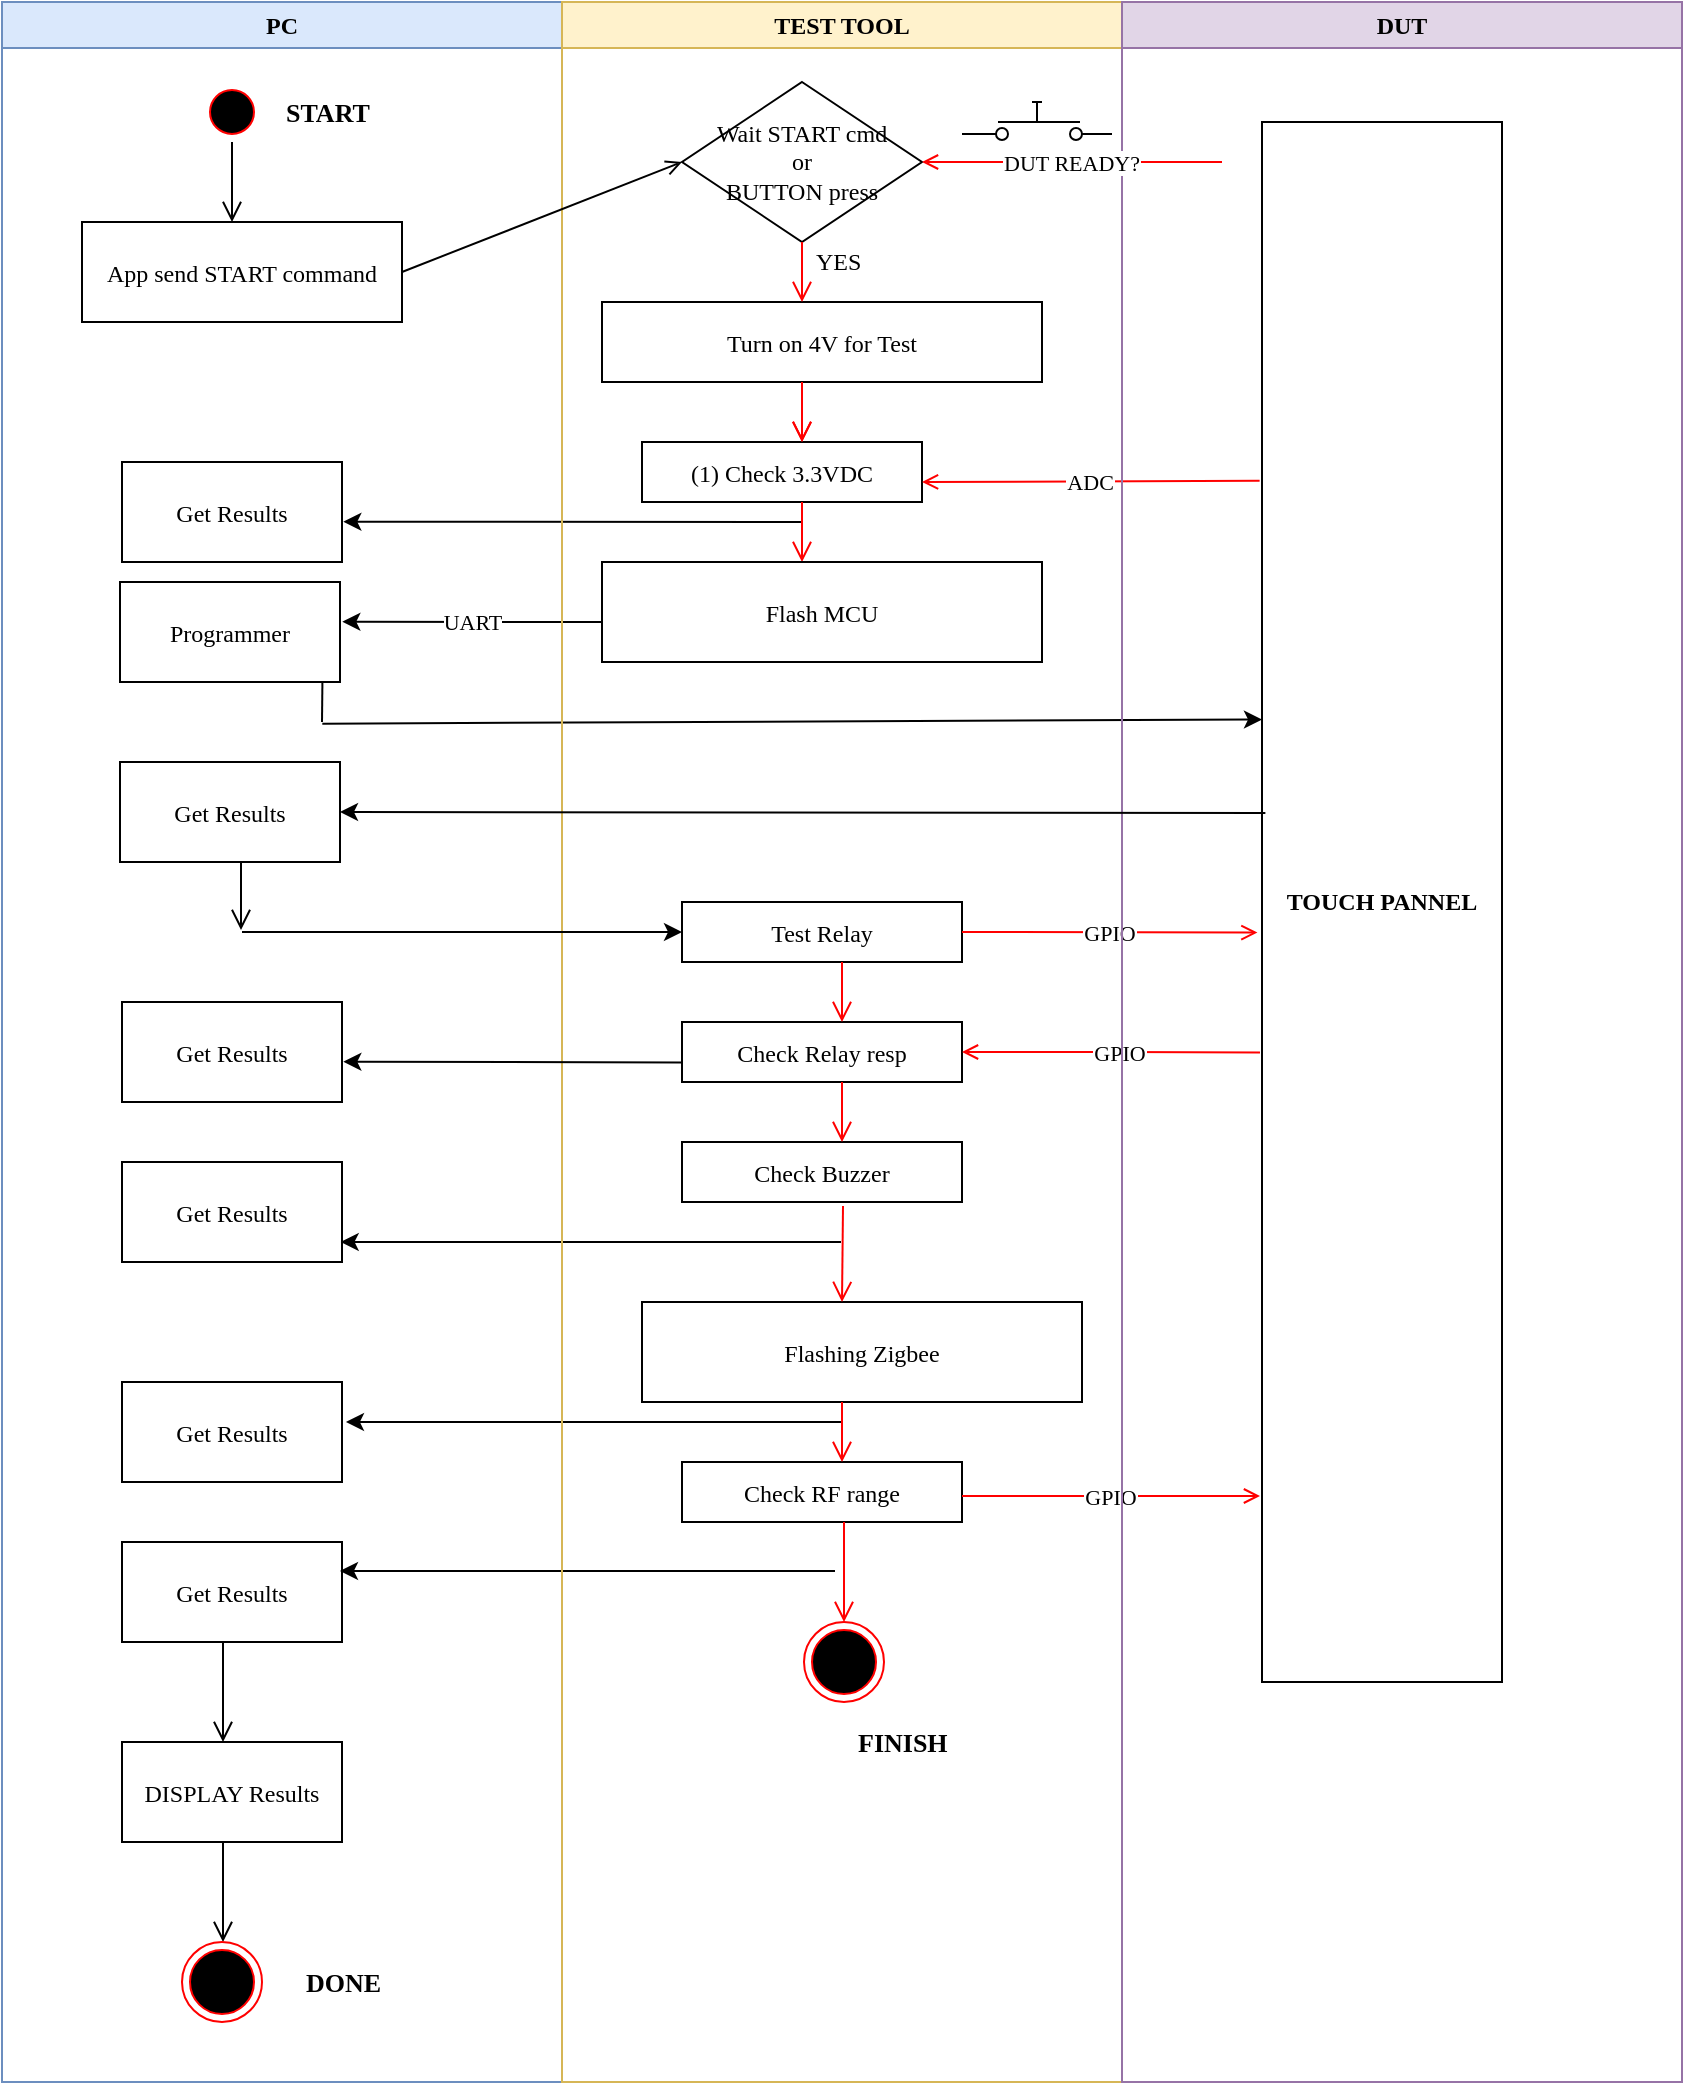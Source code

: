 <mxfile version="12.2.2" type="github" pages="1">
  <diagram id="dFV6c7_03_GZPrATwF19" name="Page-1">
    <mxGraphModel dx="1026" dy="559" grid="1" gridSize="10" guides="1" tooltips="1" connect="1" arrows="1" fold="1" page="1" pageScale="1" pageWidth="1169" pageHeight="1654" math="0" shadow="0">
      <root>
        <mxCell id="0"/>
        <mxCell id="1" parent="0"/>
        <mxCell id="G0jVgzEL40vaOQWalnAc-1" value="PC" style="swimlane;whiteSpace=wrap;fontFamily=Verdana;fillColor=#dae8fc;strokeColor=#6c8ebf;" vertex="1" parent="1">
          <mxGeometry x="160" y="120" width="280" height="1040" as="geometry"/>
        </mxCell>
        <mxCell id="G0jVgzEL40vaOQWalnAc-99" value="" style="edgeStyle=elbowEdgeStyle;elbow=horizontal;verticalAlign=bottom;endArrow=open;endSize=8;strokeColor=#000000;endFill=1;rounded=0;fontFamily=Verdana;" edge="1" parent="G0jVgzEL40vaOQWalnAc-1">
          <mxGeometry x="-55.5" y="274" as="geometry">
            <mxPoint x="119.643" y="464" as="targetPoint"/>
            <mxPoint x="119.5" y="424" as="sourcePoint"/>
          </mxGeometry>
        </mxCell>
        <mxCell id="G0jVgzEL40vaOQWalnAc-2" value="" style="ellipse;shape=startState;fillColor=#000000;strokeColor=#ff0000;fontFamily=Verdana;" vertex="1" parent="G0jVgzEL40vaOQWalnAc-1">
          <mxGeometry x="100" y="40" width="30" height="30" as="geometry"/>
        </mxCell>
        <mxCell id="G0jVgzEL40vaOQWalnAc-3" value="" style="edgeStyle=elbowEdgeStyle;elbow=horizontal;verticalAlign=bottom;endArrow=open;endSize=8;strokeColor=#000000;endFill=1;rounded=0;fontFamily=Verdana;" edge="1" parent="G0jVgzEL40vaOQWalnAc-1" source="G0jVgzEL40vaOQWalnAc-2" target="G0jVgzEL40vaOQWalnAc-4">
          <mxGeometry x="100" y="40" as="geometry">
            <mxPoint x="115" y="110" as="targetPoint"/>
          </mxGeometry>
        </mxCell>
        <mxCell id="G0jVgzEL40vaOQWalnAc-4" value="App send START command" style="fontFamily=Verdana;" vertex="1" parent="G0jVgzEL40vaOQWalnAc-1">
          <mxGeometry x="40" y="110" width="160" height="50" as="geometry"/>
        </mxCell>
        <mxCell id="G0jVgzEL40vaOQWalnAc-5" value="&lt;font style=&quot;font-size: 13px&quot;&gt;&lt;b&gt;START&lt;/b&gt;&lt;/font&gt;" style="text;html=1;resizable=0;points=[];autosize=1;align=left;verticalAlign=top;spacingTop=-4;fontFamily=Verdana;" vertex="1" parent="G0jVgzEL40vaOQWalnAc-1">
          <mxGeometry x="140" y="45" width="60" height="20" as="geometry"/>
        </mxCell>
        <mxCell id="G0jVgzEL40vaOQWalnAc-6" value="Get Results" style="fontFamily=Verdana;" vertex="1" parent="G0jVgzEL40vaOQWalnAc-1">
          <mxGeometry x="60" y="230" width="110" height="50" as="geometry"/>
        </mxCell>
        <mxCell id="G0jVgzEL40vaOQWalnAc-7" value="" style="endArrow=classic;html=1;entryX=1.006;entryY=0.597;entryDx=0;entryDy=0;entryPerimeter=0;fontFamily=Verdana;" edge="1" parent="G0jVgzEL40vaOQWalnAc-1" target="G0jVgzEL40vaOQWalnAc-6">
          <mxGeometry width="50" height="50" relative="1" as="geometry">
            <mxPoint x="400" y="260" as="sourcePoint"/>
            <mxPoint x="210" y="280" as="targetPoint"/>
          </mxGeometry>
        </mxCell>
        <mxCell id="G0jVgzEL40vaOQWalnAc-8" value="Get Results" style="fontFamily=Verdana;" vertex="1" parent="G0jVgzEL40vaOQWalnAc-1">
          <mxGeometry x="60" y="580" width="110" height="50" as="geometry"/>
        </mxCell>
        <mxCell id="G0jVgzEL40vaOQWalnAc-12" value="DISPLAY Results" style="fontFamily=Verdana;" vertex="1" parent="G0jVgzEL40vaOQWalnAc-1">
          <mxGeometry x="60" y="870" width="110" height="50" as="geometry"/>
        </mxCell>
        <mxCell id="G0jVgzEL40vaOQWalnAc-13" value="" style="edgeStyle=elbowEdgeStyle;elbow=horizontal;verticalAlign=bottom;endArrow=open;endSize=8;strokeColor=#000000;endFill=1;rounded=0;fontFamily=Verdana;" edge="1" parent="G0jVgzEL40vaOQWalnAc-1">
          <mxGeometry x="-4024.5" y="-420" as="geometry">
            <mxPoint x="110" y="870" as="targetPoint"/>
            <mxPoint x="110.5" y="820" as="sourcePoint"/>
          </mxGeometry>
        </mxCell>
        <mxCell id="G0jVgzEL40vaOQWalnAc-14" value="" style="edgeStyle=elbowEdgeStyle;elbow=horizontal;verticalAlign=bottom;endArrow=open;endSize=8;strokeColor=#000000;endFill=1;rounded=0;fontFamily=Verdana;" edge="1" parent="G0jVgzEL40vaOQWalnAc-1">
          <mxGeometry x="-4184.5" y="-440" as="geometry">
            <mxPoint x="110" y="970" as="targetPoint"/>
            <mxPoint x="110.5" y="920" as="sourcePoint"/>
          </mxGeometry>
        </mxCell>
        <mxCell id="G0jVgzEL40vaOQWalnAc-15" value="" style="ellipse;shape=endState;fillColor=#000000;strokeColor=#ff0000;fontFamily=Verdana;" vertex="1" parent="G0jVgzEL40vaOQWalnAc-1">
          <mxGeometry x="90" y="970" width="40" height="40" as="geometry"/>
        </mxCell>
        <mxCell id="G0jVgzEL40vaOQWalnAc-16" value="&lt;font style=&quot;font-size: 13px&quot;&gt;&lt;b&gt;DONE&lt;/b&gt;&lt;/font&gt;" style="text;html=1;resizable=0;points=[];autosize=1;align=left;verticalAlign=top;spacingTop=-4;fontFamily=Verdana;" vertex="1" parent="G0jVgzEL40vaOQWalnAc-1">
          <mxGeometry x="150" y="980" width="60" height="20" as="geometry"/>
        </mxCell>
        <mxCell id="G0jVgzEL40vaOQWalnAc-70" value="Programmer" style="fontFamily=Verdana;" vertex="1" parent="G0jVgzEL40vaOQWalnAc-1">
          <mxGeometry x="59" y="290" width="110" height="50" as="geometry"/>
        </mxCell>
        <mxCell id="G0jVgzEL40vaOQWalnAc-80" value="Get Results" style="fontFamily=Verdana;" vertex="1" parent="G0jVgzEL40vaOQWalnAc-1">
          <mxGeometry x="60" y="500" width="110" height="50" as="geometry"/>
        </mxCell>
        <mxCell id="G0jVgzEL40vaOQWalnAc-85" value="Get Results" style="fontFamily=Verdana;" vertex="1" parent="G0jVgzEL40vaOQWalnAc-1">
          <mxGeometry x="60" y="690" width="110" height="50" as="geometry"/>
        </mxCell>
        <mxCell id="G0jVgzEL40vaOQWalnAc-86" value="" style="endArrow=classic;html=1;entryX=0.994;entryY=0.799;entryDx=0;entryDy=0;entryPerimeter=0;fontFamily=Verdana;" edge="1" parent="G0jVgzEL40vaOQWalnAc-1" target="G0jVgzEL40vaOQWalnAc-8">
          <mxGeometry width="50" height="50" relative="1" as="geometry">
            <mxPoint x="419.5" y="620" as="sourcePoint"/>
            <mxPoint x="190.16" y="619.85" as="targetPoint"/>
          </mxGeometry>
        </mxCell>
        <mxCell id="G0jVgzEL40vaOQWalnAc-88" value="Get Results" style="fontFamily=Verdana;" vertex="1" parent="G0jVgzEL40vaOQWalnAc-1">
          <mxGeometry x="60" y="770" width="110" height="50" as="geometry"/>
        </mxCell>
        <mxCell id="G0jVgzEL40vaOQWalnAc-89" value="" style="endArrow=classic;html=1;entryX=1.018;entryY=0.4;entryDx=0;entryDy=0;entryPerimeter=0;fontFamily=Verdana;" edge="1" parent="G0jVgzEL40vaOQWalnAc-1" target="G0jVgzEL40vaOQWalnAc-85">
          <mxGeometry width="50" height="50" relative="1" as="geometry">
            <mxPoint x="419.5" y="710" as="sourcePoint"/>
            <mxPoint x="190.16" y="709.85" as="targetPoint"/>
          </mxGeometry>
        </mxCell>
        <mxCell id="G0jVgzEL40vaOQWalnAc-91" value="UART" style="endArrow=classic;html=1;entryX=1.006;entryY=0.597;entryDx=0;entryDy=0;entryPerimeter=0;fontFamily=Verdana;" edge="1" parent="G0jVgzEL40vaOQWalnAc-1">
          <mxGeometry width="50" height="50" relative="1" as="geometry">
            <mxPoint x="299.5" y="310.0" as="sourcePoint"/>
            <mxPoint x="170.16" y="309.85" as="targetPoint"/>
          </mxGeometry>
        </mxCell>
        <mxCell id="G0jVgzEL40vaOQWalnAc-93" value="" style="endArrow=classic;html=1;entryX=0;entryY=0.383;entryDx=0;entryDy=0;entryPerimeter=0;fontFamily=Verdana;" edge="1" parent="G0jVgzEL40vaOQWalnAc-1" target="G0jVgzEL40vaOQWalnAc-67">
          <mxGeometry width="50" height="50" relative="1" as="geometry">
            <mxPoint x="160.16" y="360.85" as="sourcePoint"/>
            <mxPoint x="605.8" y="358.82" as="targetPoint"/>
          </mxGeometry>
        </mxCell>
        <mxCell id="G0jVgzEL40vaOQWalnAc-94" value="" style="endArrow=none;html=1;exitX=0.92;exitY=1.008;exitDx=0;exitDy=0;exitPerimeter=0;" edge="1" parent="G0jVgzEL40vaOQWalnAc-1" source="G0jVgzEL40vaOQWalnAc-70">
          <mxGeometry width="50" height="50" relative="1" as="geometry">
            <mxPoint x="160" y="342" as="sourcePoint"/>
            <mxPoint x="160" y="360" as="targetPoint"/>
          </mxGeometry>
        </mxCell>
        <mxCell id="G0jVgzEL40vaOQWalnAc-95" value="Get Results" style="fontFamily=Verdana;" vertex="1" parent="G0jVgzEL40vaOQWalnAc-1">
          <mxGeometry x="59" y="380" width="110" height="50" as="geometry"/>
        </mxCell>
        <mxCell id="G0jVgzEL40vaOQWalnAc-104" value="" style="endArrow=classic;html=1;entryX=1.018;entryY=0.4;entryDx=0;entryDy=0;entryPerimeter=0;fontFamily=Verdana;" edge="1" parent="G0jVgzEL40vaOQWalnAc-1">
          <mxGeometry width="50" height="50" relative="1" as="geometry">
            <mxPoint x="416.5" y="784.5" as="sourcePoint"/>
            <mxPoint x="168.98" y="784.5" as="targetPoint"/>
          </mxGeometry>
        </mxCell>
        <mxCell id="G0jVgzEL40vaOQWalnAc-17" value="TEST TOOL" style="swimlane;whiteSpace=wrap;startSize=23;fontFamily=Verdana;fillColor=#fff2cc;strokeColor=#d6b656;" vertex="1" parent="1">
          <mxGeometry x="440" y="120" width="280" height="1040" as="geometry"/>
        </mxCell>
        <mxCell id="G0jVgzEL40vaOQWalnAc-18" value="Turn on 4V for Test" style="fontFamily=Verdana;" vertex="1" parent="G0jVgzEL40vaOQWalnAc-17">
          <mxGeometry x="20" y="150" width="220" height="40" as="geometry"/>
        </mxCell>
        <mxCell id="G0jVgzEL40vaOQWalnAc-19" value="(1) Check 3.3VDC" style="fontFamily=Verdana;" vertex="1" parent="G0jVgzEL40vaOQWalnAc-17">
          <mxGeometry x="40" y="220" width="140" height="30" as="geometry"/>
        </mxCell>
        <mxCell id="G0jVgzEL40vaOQWalnAc-21" value="ADC" style="endArrow=open;strokeColor=#FF0000;endFill=1;rounded=0;fontFamily=Verdana;exitX=-0.01;exitY=0.23;exitDx=0;exitDy=0;exitPerimeter=0;" edge="1" parent="G0jVgzEL40vaOQWalnAc-17" source="G0jVgzEL40vaOQWalnAc-67">
          <mxGeometry relative="1" as="geometry">
            <mxPoint x="310" y="240.0" as="sourcePoint"/>
            <mxPoint x="180" y="240.0" as="targetPoint"/>
          </mxGeometry>
        </mxCell>
        <mxCell id="G0jVgzEL40vaOQWalnAc-23" value="" style="edgeStyle=elbowEdgeStyle;elbow=horizontal;verticalAlign=bottom;endArrow=open;endSize=8;strokeColor=#FF0000;endFill=1;rounded=0;fontFamily=Verdana;" edge="1" parent="G0jVgzEL40vaOQWalnAc-17">
          <mxGeometry x="-55" y="30" as="geometry">
            <mxPoint x="119.759" y="220" as="targetPoint"/>
            <mxPoint x="120" y="190" as="sourcePoint"/>
          </mxGeometry>
        </mxCell>
        <mxCell id="G0jVgzEL40vaOQWalnAc-24" value="" style="edgeStyle=elbowEdgeStyle;elbow=horizontal;verticalAlign=bottom;endArrow=open;endSize=8;strokeColor=#FF0000;endFill=1;rounded=0;fontFamily=Verdana;" edge="1" parent="G0jVgzEL40vaOQWalnAc-17">
          <mxGeometry x="-495" y="-90" as="geometry">
            <mxPoint x="119.759" y="220" as="targetPoint"/>
            <mxPoint x="120" y="190" as="sourcePoint"/>
          </mxGeometry>
        </mxCell>
        <mxCell id="G0jVgzEL40vaOQWalnAc-25" value="" style="edgeStyle=elbowEdgeStyle;elbow=horizontal;verticalAlign=bottom;endArrow=open;endSize=8;strokeColor=#FF0000;endFill=1;rounded=0;fontFamily=Verdana;" edge="1" parent="G0jVgzEL40vaOQWalnAc-17">
          <mxGeometry x="-495" y="-30" as="geometry">
            <mxPoint x="119.759" y="280" as="targetPoint"/>
            <mxPoint x="120" y="250" as="sourcePoint"/>
          </mxGeometry>
        </mxCell>
        <mxCell id="G0jVgzEL40vaOQWalnAc-28" value="Flash MCU" style="fontFamily=Verdana;" vertex="1" parent="G0jVgzEL40vaOQWalnAc-17">
          <mxGeometry x="20" y="280" width="220" height="50" as="geometry"/>
        </mxCell>
        <mxCell id="G0jVgzEL40vaOQWalnAc-29" value="Flashing Zigbee" style="fontFamily=Verdana;" vertex="1" parent="G0jVgzEL40vaOQWalnAc-17">
          <mxGeometry x="40" y="650" width="220" height="50" as="geometry"/>
        </mxCell>
        <mxCell id="G0jVgzEL40vaOQWalnAc-32" value="Wait START cmd&lt;br&gt;or&lt;br&gt;BUTTON press" style="rhombus;whiteSpace=wrap;html=1;fontFamily=Verdana;" vertex="1" parent="G0jVgzEL40vaOQWalnAc-17">
          <mxGeometry x="60" y="40" width="120" height="80" as="geometry"/>
        </mxCell>
        <mxCell id="G0jVgzEL40vaOQWalnAc-33" value="" style="edgeStyle=elbowEdgeStyle;elbow=horizontal;verticalAlign=bottom;endArrow=open;endSize=8;strokeColor=#FF0000;endFill=1;rounded=0;fontFamily=Verdana;" edge="1" parent="G0jVgzEL40vaOQWalnAc-17">
          <mxGeometry x="-495" y="-160" as="geometry">
            <mxPoint x="119.759" y="150" as="targetPoint"/>
            <mxPoint x="120" y="120" as="sourcePoint"/>
          </mxGeometry>
        </mxCell>
        <mxCell id="G0jVgzEL40vaOQWalnAc-34" value="YES" style="text;html=1;resizable=0;points=[];autosize=1;align=left;verticalAlign=top;spacingTop=-4;fontFamily=Verdana;" vertex="1" parent="G0jVgzEL40vaOQWalnAc-17">
          <mxGeometry x="124.5" y="120" width="40" height="20" as="geometry"/>
        </mxCell>
        <mxCell id="G0jVgzEL40vaOQWalnAc-35" value="Test Relay" style="fontFamily=Verdana;" vertex="1" parent="G0jVgzEL40vaOQWalnAc-17">
          <mxGeometry x="60" y="450" width="140" height="30" as="geometry"/>
        </mxCell>
        <mxCell id="G0jVgzEL40vaOQWalnAc-36" value="Check Relay resp" style="fontFamily=Verdana;" vertex="1" parent="G0jVgzEL40vaOQWalnAc-17">
          <mxGeometry x="60" y="510" width="140" height="30" as="geometry"/>
        </mxCell>
        <mxCell id="G0jVgzEL40vaOQWalnAc-37" value="GPIO" style="endArrow=open;strokeColor=#FF0000;endFill=1;rounded=0;fontFamily=Verdana;exitX=-0.019;exitY=0.386;exitDx=0;exitDy=0;exitPerimeter=0;" edge="1" parent="G0jVgzEL40vaOQWalnAc-17">
          <mxGeometry relative="1" as="geometry">
            <mxPoint x="200" y="465" as="sourcePoint"/>
            <mxPoint x="347.72" y="465.3" as="targetPoint"/>
          </mxGeometry>
        </mxCell>
        <mxCell id="G0jVgzEL40vaOQWalnAc-39" value="" style="edgeStyle=elbowEdgeStyle;elbow=horizontal;verticalAlign=bottom;endArrow=open;endSize=8;strokeColor=#FF0000;endFill=1;rounded=0;fontFamily=Verdana;" edge="1" parent="G0jVgzEL40vaOQWalnAc-17">
          <mxGeometry x="-915" y="80" as="geometry">
            <mxPoint x="139.759" y="510" as="targetPoint"/>
            <mxPoint x="140" y="480" as="sourcePoint"/>
          </mxGeometry>
        </mxCell>
        <mxCell id="G0jVgzEL40vaOQWalnAc-41" value="Check RF range" style="fontFamily=Verdana;" vertex="1" parent="G0jVgzEL40vaOQWalnAc-17">
          <mxGeometry x="60" y="730" width="140" height="30" as="geometry"/>
        </mxCell>
        <mxCell id="G0jVgzEL40vaOQWalnAc-45" value="GPIO" style="endArrow=open;strokeColor=#FF0000;endFill=1;rounded=0;fontFamily=Verdana;exitX=-0.012;exitY=0.578;exitDx=0;exitDy=0;exitPerimeter=0;" edge="1" parent="G0jVgzEL40vaOQWalnAc-17">
          <mxGeometry relative="1" as="geometry">
            <mxPoint x="200" y="747" as="sourcePoint"/>
            <mxPoint x="349" y="747" as="targetPoint"/>
            <Array as="points">
              <mxPoint x="270" y="747"/>
            </Array>
          </mxGeometry>
        </mxCell>
        <mxCell id="G0jVgzEL40vaOQWalnAc-55" value="" style="edgeStyle=elbowEdgeStyle;elbow=horizontal;verticalAlign=bottom;endArrow=open;endSize=8;strokeColor=#FF0000;endFill=1;rounded=0;fontFamily=Verdana;" edge="1" parent="G0jVgzEL40vaOQWalnAc-17">
          <mxGeometry x="-1835" y="300" as="geometry">
            <mxPoint x="139.759" y="730" as="targetPoint"/>
            <mxPoint x="140" y="700" as="sourcePoint"/>
          </mxGeometry>
        </mxCell>
        <mxCell id="G0jVgzEL40vaOQWalnAc-62" value="" style="edgeStyle=elbowEdgeStyle;elbow=horizontal;verticalAlign=bottom;endArrow=open;endSize=8;strokeColor=#FF0000;endFill=1;rounded=0;fontFamily=Verdana;" edge="1" parent="G0jVgzEL40vaOQWalnAc-17">
          <mxGeometry x="-3594" y="-120" as="geometry">
            <mxPoint x="141" y="810" as="targetPoint"/>
            <mxPoint x="141" y="760" as="sourcePoint"/>
          </mxGeometry>
        </mxCell>
        <mxCell id="G0jVgzEL40vaOQWalnAc-63" value="" style="pointerEvents=1;verticalLabelPosition=bottom;shadow=0;dashed=0;align=center;html=1;verticalAlign=top;shape=mxgraph.electrical.electro-mechanical.push_switch_no;fontFamily=Verdana;" vertex="1" parent="G0jVgzEL40vaOQWalnAc-17">
          <mxGeometry x="200" y="50" width="75" height="19" as="geometry"/>
        </mxCell>
        <mxCell id="G0jVgzEL40vaOQWalnAc-64" value="" style="ellipse;shape=endState;fillColor=#000000;strokeColor=#ff0000;fontFamily=Verdana;" vertex="1" parent="G0jVgzEL40vaOQWalnAc-17">
          <mxGeometry x="121" y="810" width="40" height="40" as="geometry"/>
        </mxCell>
        <mxCell id="G0jVgzEL40vaOQWalnAc-65" value="&lt;font style=&quot;font-size: 13px&quot;&gt;&lt;b&gt;FINISH&lt;/b&gt;&lt;/font&gt;" style="text;html=1;resizable=0;points=[];autosize=1;align=left;verticalAlign=top;spacingTop=-4;fontFamily=Verdana;" vertex="1" parent="G0jVgzEL40vaOQWalnAc-17">
          <mxGeometry x="145.5" y="860" width="70" height="20" as="geometry"/>
        </mxCell>
        <mxCell id="G0jVgzEL40vaOQWalnAc-74" value="GPIO" style="endArrow=open;strokeColor=#FF0000;endFill=1;rounded=0;fontFamily=Verdana;exitX=0;exitY=0.445;exitDx=0;exitDy=0;exitPerimeter=0;" edge="1" parent="G0jVgzEL40vaOQWalnAc-17">
          <mxGeometry x="-0.061" relative="1" as="geometry">
            <mxPoint x="349" y="525.25" as="sourcePoint"/>
            <mxPoint x="200" y="525" as="targetPoint"/>
            <mxPoint as="offset"/>
            <Array as="points">
              <mxPoint x="280" y="525"/>
            </Array>
          </mxGeometry>
        </mxCell>
        <mxCell id="G0jVgzEL40vaOQWalnAc-78" value="Check Buzzer" style="fontFamily=Verdana;" vertex="1" parent="G0jVgzEL40vaOQWalnAc-17">
          <mxGeometry x="60" y="570" width="140" height="30" as="geometry"/>
        </mxCell>
        <mxCell id="G0jVgzEL40vaOQWalnAc-79" value="" style="edgeStyle=elbowEdgeStyle;elbow=horizontal;verticalAlign=bottom;endArrow=open;endSize=8;strokeColor=#FF0000;endFill=1;rounded=0;fontFamily=Verdana;" edge="1" parent="G0jVgzEL40vaOQWalnAc-17">
          <mxGeometry x="-1355" y="20" as="geometry">
            <mxPoint x="139.759" y="570" as="targetPoint"/>
            <mxPoint x="140" y="540" as="sourcePoint"/>
          </mxGeometry>
        </mxCell>
        <mxCell id="G0jVgzEL40vaOQWalnAc-98" value="" style="endArrow=classic;html=1;" edge="1" parent="G0jVgzEL40vaOQWalnAc-17">
          <mxGeometry width="50" height="50" relative="1" as="geometry">
            <mxPoint x="-160" y="465" as="sourcePoint"/>
            <mxPoint x="60" y="465" as="targetPoint"/>
          </mxGeometry>
        </mxCell>
        <mxCell id="G0jVgzEL40vaOQWalnAc-105" value="" style="edgeStyle=elbowEdgeStyle;elbow=horizontal;verticalAlign=bottom;endArrow=open;endSize=8;strokeColor=#FF0000;endFill=1;rounded=0;fontFamily=Verdana;exitX=0.575;exitY=1.065;exitDx=0;exitDy=0;exitPerimeter=0;" edge="1" parent="G0jVgzEL40vaOQWalnAc-17" source="G0jVgzEL40vaOQWalnAc-78">
          <mxGeometry x="-1795" y="-20" as="geometry">
            <mxPoint x="139.759" y="650" as="targetPoint"/>
            <mxPoint x="140" y="620" as="sourcePoint"/>
            <Array as="points">
              <mxPoint x="140" y="670"/>
            </Array>
          </mxGeometry>
        </mxCell>
        <mxCell id="G0jVgzEL40vaOQWalnAc-66" value="DUT" style="swimlane;whiteSpace=wrap;fontFamily=Verdana;fillColor=#e1d5e7;strokeColor=#9673a6;" vertex="1" parent="1">
          <mxGeometry x="720" y="120" width="280" height="1040" as="geometry"/>
        </mxCell>
        <mxCell id="G0jVgzEL40vaOQWalnAc-67" value="&lt;b&gt;TOUCH PANNEL&lt;/b&gt;" style="rounded=0;whiteSpace=wrap;html=1;fontFamily=Verdana;" vertex="1" parent="G0jVgzEL40vaOQWalnAc-66">
          <mxGeometry x="70" y="60" width="120" height="780" as="geometry"/>
        </mxCell>
        <mxCell id="G0jVgzEL40vaOQWalnAc-68" value="DUT READY?" style="endArrow=open;strokeColor=#FF0000;endFill=1;rounded=0;fontFamily=Verdana;entryX=1;entryY=0.5;entryDx=0;entryDy=0;" edge="1" parent="G0jVgzEL40vaOQWalnAc-66" target="G0jVgzEL40vaOQWalnAc-32">
          <mxGeometry relative="1" as="geometry">
            <mxPoint x="50" y="80" as="sourcePoint"/>
            <mxPoint x="-50" y="79.5" as="targetPoint"/>
            <Array as="points">
              <mxPoint x="50" y="80"/>
              <mxPoint x="20" y="80"/>
            </Array>
          </mxGeometry>
        </mxCell>
        <mxCell id="G0jVgzEL40vaOQWalnAc-69" value="" style="endArrow=open;strokeColor=#000000;endFill=1;rounded=0;entryX=0;entryY=0.5;entryDx=0;entryDy=0;exitX=1;exitY=0.5;exitDx=0;exitDy=0;fontFamily=Verdana;" edge="1" parent="1" source="G0jVgzEL40vaOQWalnAc-4" target="G0jVgzEL40vaOQWalnAc-32">
          <mxGeometry relative="1" as="geometry">
            <mxPoint x="330.5" y="244.5" as="sourcePoint"/>
            <mxPoint x="560" y="140" as="targetPoint"/>
          </mxGeometry>
        </mxCell>
        <mxCell id="G0jVgzEL40vaOQWalnAc-81" value="" style="endArrow=classic;html=1;entryX=1.006;entryY=0.597;entryDx=0;entryDy=0;entryPerimeter=0;fontFamily=Verdana;exitX=-0.001;exitY=0.674;exitDx=0;exitDy=0;exitPerimeter=0;" edge="1" parent="1" target="G0jVgzEL40vaOQWalnAc-80" source="G0jVgzEL40vaOQWalnAc-36">
          <mxGeometry width="50" height="50" relative="1" as="geometry">
            <mxPoint x="560" y="590" as="sourcePoint"/>
            <mxPoint x="50" y="370" as="targetPoint"/>
          </mxGeometry>
        </mxCell>
        <mxCell id="G0jVgzEL40vaOQWalnAc-97" value="" style="endArrow=classic;html=1;entryX=1;entryY=0.5;entryDx=0;entryDy=0;exitX=0.014;exitY=0.443;exitDx=0;exitDy=0;exitPerimeter=0;" edge="1" parent="1" source="G0jVgzEL40vaOQWalnAc-67" target="G0jVgzEL40vaOQWalnAc-95">
          <mxGeometry width="50" height="50" relative="1" as="geometry">
            <mxPoint x="360" y="580" as="sourcePoint"/>
            <mxPoint x="410" y="530" as="targetPoint"/>
          </mxGeometry>
        </mxCell>
      </root>
    </mxGraphModel>
  </diagram>
</mxfile>

